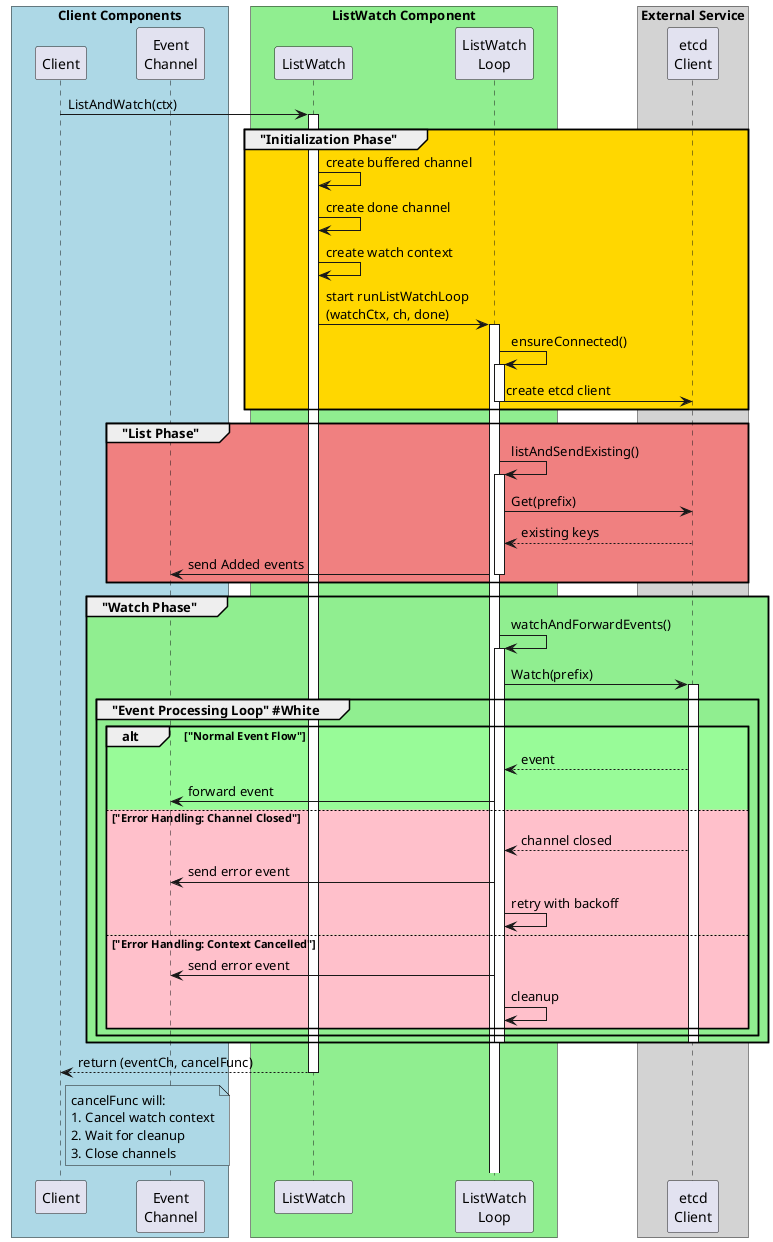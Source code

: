 @startuml
skinparam sequenceGroupBodyBackgroundColor transparent
skinparam ParticipantPadding 20
skinparam BoxPadding 10

box "Client Components" #LightBlue
participant Client
participant "Event\nChannel" as Channel
end box

box "ListWatch Component" #LightGreen
participant ListWatch
participant "ListWatch\nLoop" as Loop
end box

box "External Service" #LightGray
participant "etcd\nClient" as Etcd
end box

Client -> ListWatch: ListAndWatch(ctx)
activate ListWatch

group #Gold "Initialization Phase"
    ListWatch -> ListWatch: create buffered channel
    ListWatch -> ListWatch: create done channel
    ListWatch -> ListWatch: create watch context
    
    ListWatch -> Loop: start runListWatchLoop\n(watchCtx, ch, done)
    activate Loop
    
    Loop -> Loop: ensureConnected()
    activate Loop
    Loop -> Etcd: create etcd client
    deactivate Loop
end

group #LightCoral "List Phase"
    Loop -> Loop: listAndSendExisting()
    activate Loop
    Loop -> Etcd: Get(prefix)
    Etcd --> Loop: existing keys
    Loop -> Channel: send Added events
    deactivate Loop
end

group #LightGreen "Watch Phase"
    Loop -> Loop: watchAndForwardEvents()
    activate Loop
    Loop -> Etcd: Watch(prefix)
    activate Etcd

    group "Event Processing Loop" #White
        alt #PaleGreen "Normal Event Flow"
            Etcd --> Loop: event
            Loop -> Channel: forward event
        else #Pink "Error Handling: Channel Closed"
            Etcd --> Loop: channel closed
            Loop -> Channel: send error event
            Loop -> Loop: retry with backoff
        else #Pink "Error Handling: Context Cancelled"
            Loop -> Channel: send error event
            Loop -> Loop: cleanup
        end
    end

    deactivate Etcd
    deactivate Loop
end

ListWatch --> Client: return (eventCh, cancelFunc)
deactivate ListWatch

note right of Client #LightBlue
    cancelFunc will:
    1. Cancel watch context
    2. Wait for cleanup
    3. Close channels
end note

@enduml
